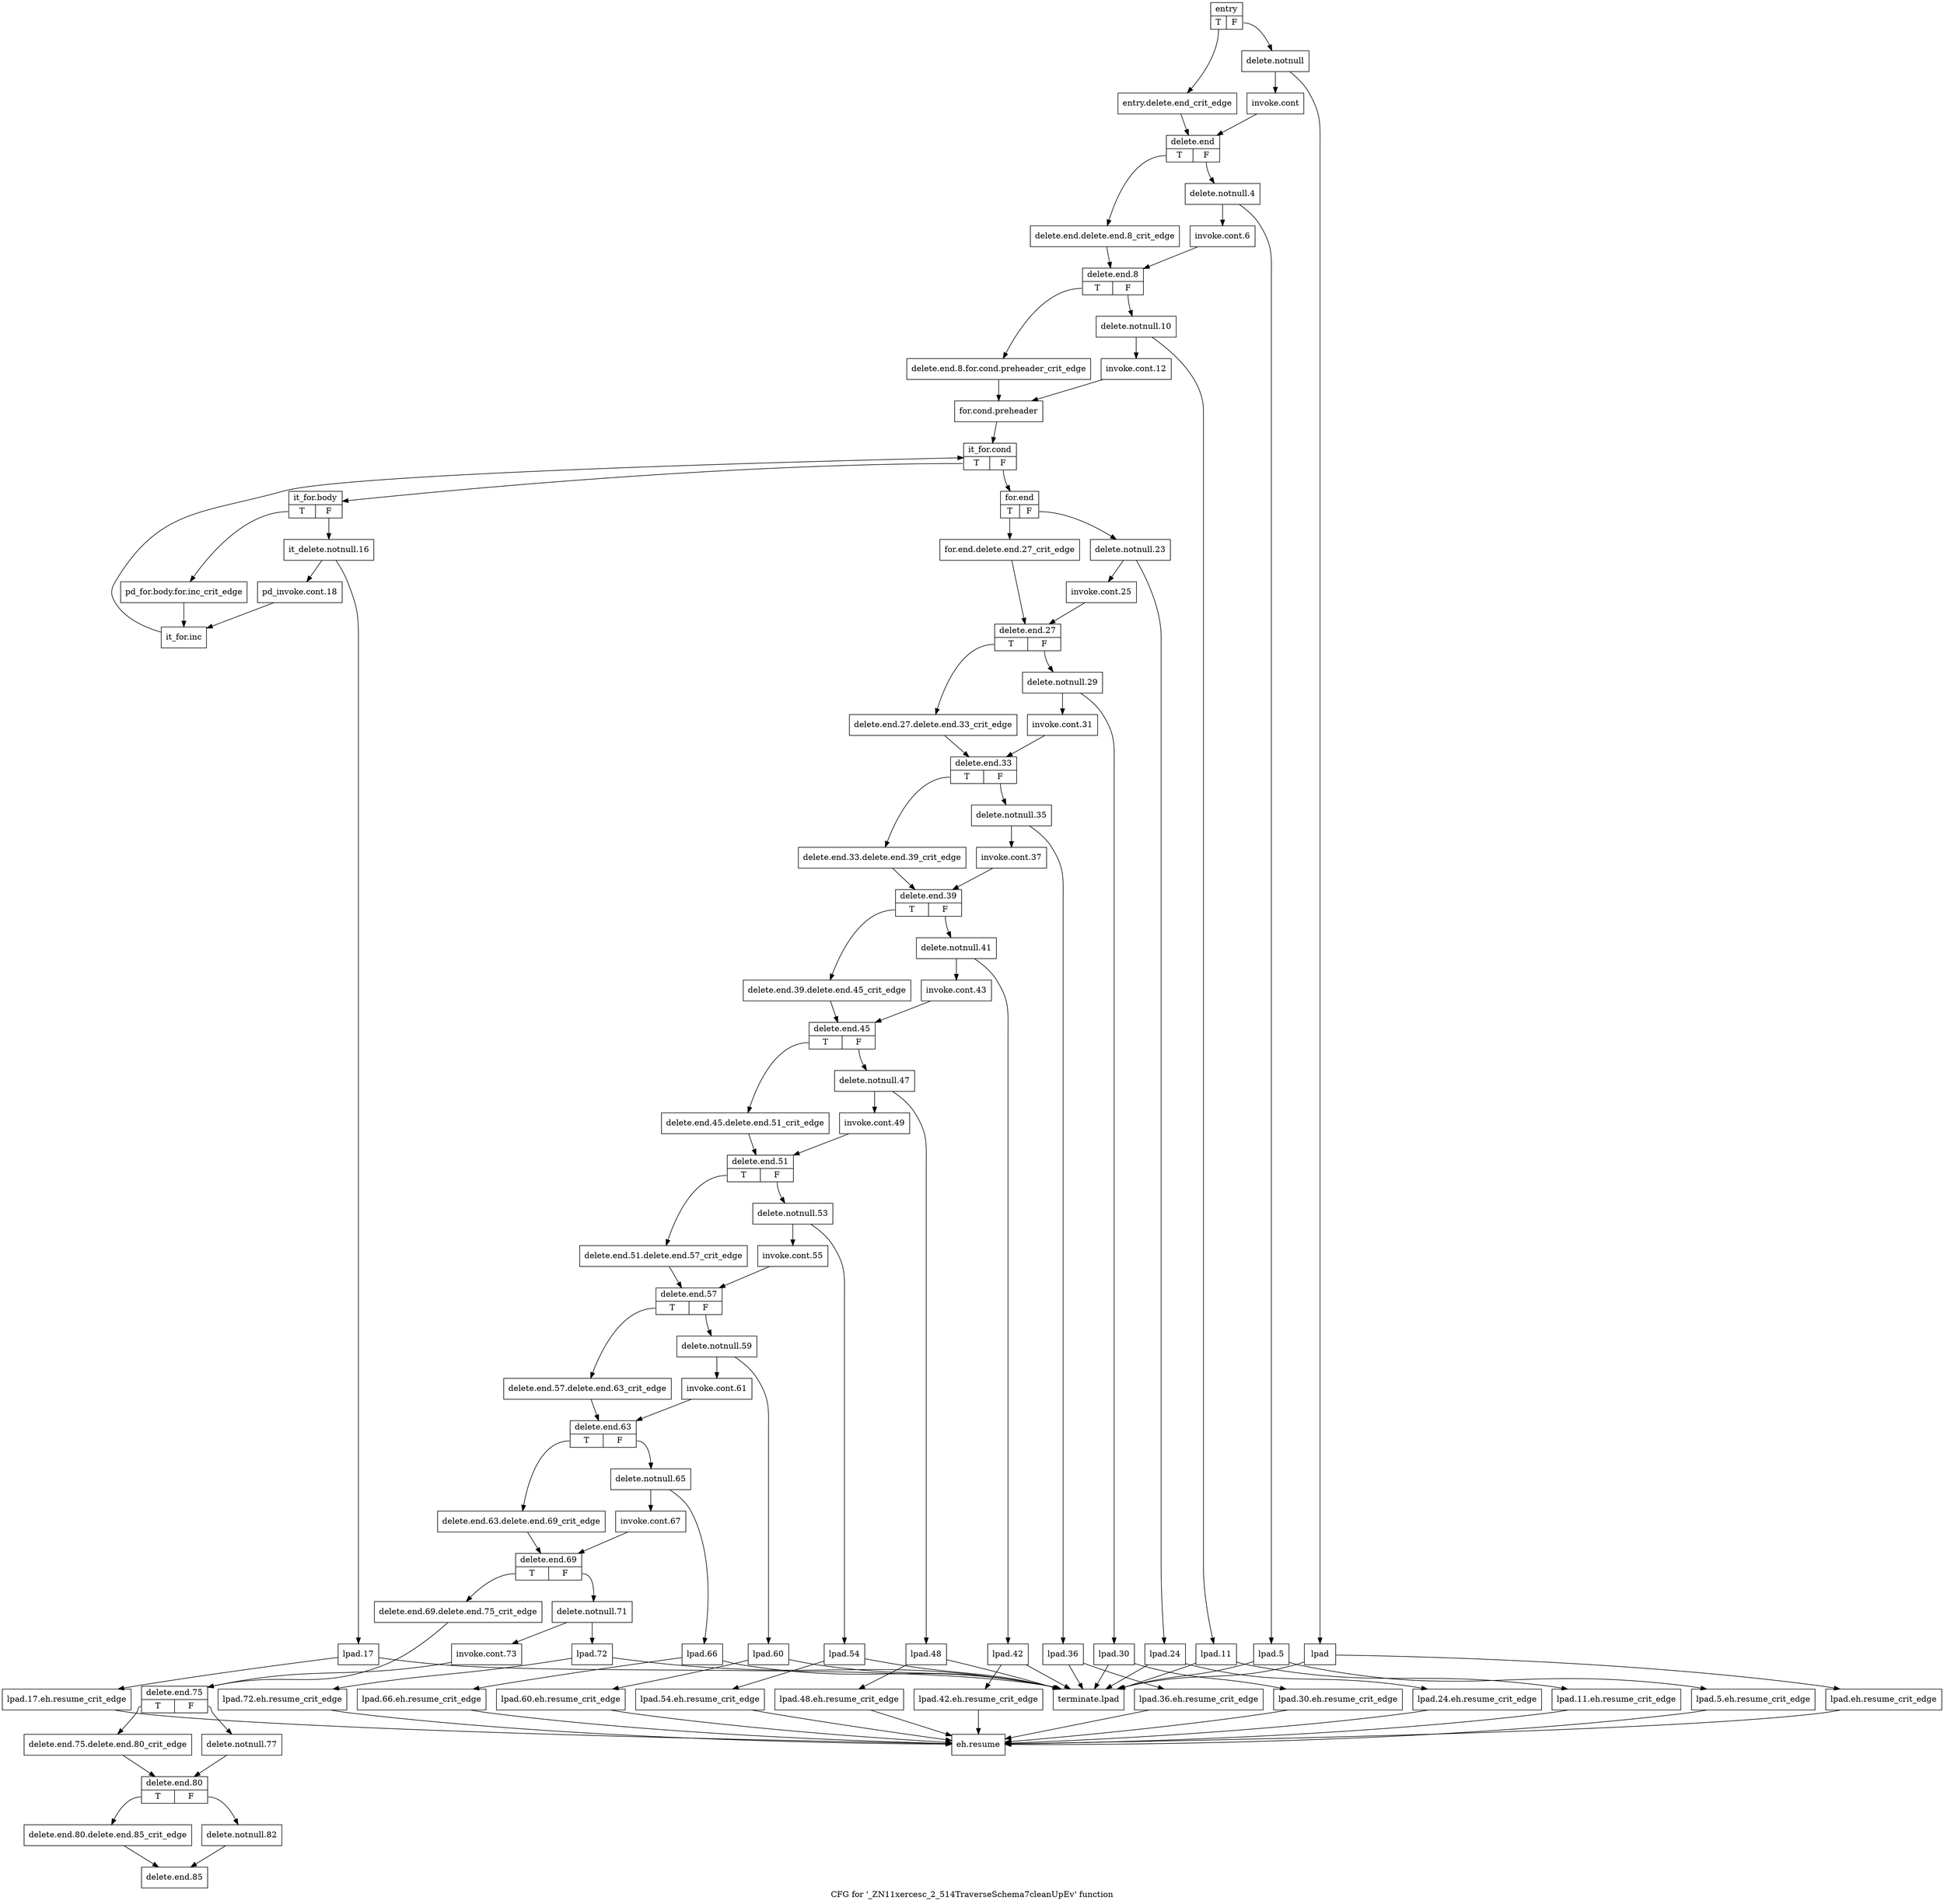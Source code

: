 digraph "CFG for '_ZN11xercesc_2_514TraverseSchema7cleanUpEv' function" {
	label="CFG for '_ZN11xercesc_2_514TraverseSchema7cleanUpEv' function";

	Node0x48b5520 [shape=record,label="{entry|{<s0>T|<s1>F}}"];
	Node0x48b5520:s0 -> Node0x1789e80;
	Node0x48b5520:s1 -> Node0x1789ed0;
	Node0x1789e80 [shape=record,label="{entry.delete.end_crit_edge}"];
	Node0x1789e80 -> Node0x1789f70;
	Node0x1789ed0 [shape=record,label="{delete.notnull}"];
	Node0x1789ed0 -> Node0x1789f20;
	Node0x1789ed0 -> Node0x178a420;
	Node0x1789f20 [shape=record,label="{invoke.cont}"];
	Node0x1789f20 -> Node0x1789f70;
	Node0x1789f70 [shape=record,label="{delete.end|{<s0>T|<s1>F}}"];
	Node0x1789f70:s0 -> Node0x1789fc0;
	Node0x1789f70:s1 -> Node0x178a010;
	Node0x1789fc0 [shape=record,label="{delete.end.delete.end.8_crit_edge}"];
	Node0x1789fc0 -> Node0x178a0b0;
	Node0x178a010 [shape=record,label="{delete.notnull.4}"];
	Node0x178a010 -> Node0x178a060;
	Node0x178a010 -> Node0x178a4c0;
	Node0x178a060 [shape=record,label="{invoke.cont.6}"];
	Node0x178a060 -> Node0x178a0b0;
	Node0x178a0b0 [shape=record,label="{delete.end.8|{<s0>T|<s1>F}}"];
	Node0x178a0b0:s0 -> Node0x178a100;
	Node0x178a0b0:s1 -> Node0x178a150;
	Node0x178a100 [shape=record,label="{delete.end.8.for.cond.preheader_crit_edge}"];
	Node0x178a100 -> Node0x178a1f0;
	Node0x178a150 [shape=record,label="{delete.notnull.10}"];
	Node0x178a150 -> Node0x178a1a0;
	Node0x178a150 -> Node0x178a560;
	Node0x178a1a0 [shape=record,label="{invoke.cont.12}"];
	Node0x178a1a0 -> Node0x178a1f0;
	Node0x178a1f0 [shape=record,label="{for.cond.preheader}"];
	Node0x178a1f0 -> Node0x178a240;
	Node0x178a240 [shape=record,label="{it_for.cond|{<s0>T|<s1>F}}"];
	Node0x178a240:s0 -> Node0x178a290;
	Node0x178a240:s1 -> Node0x178a6a0;
	Node0x178a290 [shape=record,label="{it_for.body|{<s0>T|<s1>F}}"];
	Node0x178a290:s0 -> Node0x178a2e0;
	Node0x178a290:s1 -> Node0x178a330;
	Node0x178a2e0 [shape=record,label="{pd_for.body.for.inc_crit_edge}"];
	Node0x178a2e0 -> Node0x178a3d0;
	Node0x178a330 [shape=record,label="{it_delete.notnull.16}"];
	Node0x178a330 -> Node0x178a380;
	Node0x178a330 -> Node0x178a600;
	Node0x178a380 [shape=record,label="{pd_invoke.cont.18}"];
	Node0x178a380 -> Node0x178a3d0;
	Node0x178a3d0 [shape=record,label="{it_for.inc}"];
	Node0x178a3d0 -> Node0x178a240;
	Node0x178a420 [shape=record,label="{lpad}"];
	Node0x178a420 -> Node0x178a470;
	Node0x178a420 -> Node0x178ba00;
	Node0x178a470 [shape=record,label="{lpad.eh.resume_crit_edge}"];
	Node0x178a470 -> Node0x178b9b0;
	Node0x178a4c0 [shape=record,label="{lpad.5}"];
	Node0x178a4c0 -> Node0x178a510;
	Node0x178a4c0 -> Node0x178ba00;
	Node0x178a510 [shape=record,label="{lpad.5.eh.resume_crit_edge}"];
	Node0x178a510 -> Node0x178b9b0;
	Node0x178a560 [shape=record,label="{lpad.11}"];
	Node0x178a560 -> Node0x178a5b0;
	Node0x178a560 -> Node0x178ba00;
	Node0x178a5b0 [shape=record,label="{lpad.11.eh.resume_crit_edge}"];
	Node0x178a5b0 -> Node0x178b9b0;
	Node0x178a600 [shape=record,label="{lpad.17}"];
	Node0x178a600 -> Node0x178a650;
	Node0x178a600 -> Node0x178ba00;
	Node0x178a650 [shape=record,label="{lpad.17.eh.resume_crit_edge}"];
	Node0x178a650 -> Node0x178b9b0;
	Node0x178a6a0 [shape=record,label="{for.end|{<s0>T|<s1>F}}"];
	Node0x178a6a0:s0 -> Node0x178a6f0;
	Node0x178a6a0:s1 -> Node0x178a740;
	Node0x178a6f0 [shape=record,label="{for.end.delete.end.27_crit_edge}"];
	Node0x178a6f0 -> Node0x178a7e0;
	Node0x178a740 [shape=record,label="{delete.notnull.23}"];
	Node0x178a740 -> Node0x178a790;
	Node0x178a740 -> Node0x178b410;
	Node0x178a790 [shape=record,label="{invoke.cont.25}"];
	Node0x178a790 -> Node0x178a7e0;
	Node0x178a7e0 [shape=record,label="{delete.end.27|{<s0>T|<s1>F}}"];
	Node0x178a7e0:s0 -> Node0x178a830;
	Node0x178a7e0:s1 -> Node0x178a880;
	Node0x178a830 [shape=record,label="{delete.end.27.delete.end.33_crit_edge}"];
	Node0x178a830 -> Node0x178a920;
	Node0x178a880 [shape=record,label="{delete.notnull.29}"];
	Node0x178a880 -> Node0x178a8d0;
	Node0x178a880 -> Node0x178b4b0;
	Node0x178a8d0 [shape=record,label="{invoke.cont.31}"];
	Node0x178a8d0 -> Node0x178a920;
	Node0x178a920 [shape=record,label="{delete.end.33|{<s0>T|<s1>F}}"];
	Node0x178a920:s0 -> Node0x178a970;
	Node0x178a920:s1 -> Node0x178a9c0;
	Node0x178a970 [shape=record,label="{delete.end.33.delete.end.39_crit_edge}"];
	Node0x178a970 -> Node0x178aa60;
	Node0x178a9c0 [shape=record,label="{delete.notnull.35}"];
	Node0x178a9c0 -> Node0x178aa10;
	Node0x178a9c0 -> Node0x178b550;
	Node0x178aa10 [shape=record,label="{invoke.cont.37}"];
	Node0x178aa10 -> Node0x178aa60;
	Node0x178aa60 [shape=record,label="{delete.end.39|{<s0>T|<s1>F}}"];
	Node0x178aa60:s0 -> Node0x178aab0;
	Node0x178aa60:s1 -> Node0x178ab00;
	Node0x178aab0 [shape=record,label="{delete.end.39.delete.end.45_crit_edge}"];
	Node0x178aab0 -> Node0x178aba0;
	Node0x178ab00 [shape=record,label="{delete.notnull.41}"];
	Node0x178ab00 -> Node0x178ab50;
	Node0x178ab00 -> Node0x178b5f0;
	Node0x178ab50 [shape=record,label="{invoke.cont.43}"];
	Node0x178ab50 -> Node0x178aba0;
	Node0x178aba0 [shape=record,label="{delete.end.45|{<s0>T|<s1>F}}"];
	Node0x178aba0:s0 -> Node0x178abf0;
	Node0x178aba0:s1 -> Node0x178ac40;
	Node0x178abf0 [shape=record,label="{delete.end.45.delete.end.51_crit_edge}"];
	Node0x178abf0 -> Node0x178ace0;
	Node0x178ac40 [shape=record,label="{delete.notnull.47}"];
	Node0x178ac40 -> Node0x178ac90;
	Node0x178ac40 -> Node0x178b690;
	Node0x178ac90 [shape=record,label="{invoke.cont.49}"];
	Node0x178ac90 -> Node0x178ace0;
	Node0x178ace0 [shape=record,label="{delete.end.51|{<s0>T|<s1>F}}"];
	Node0x178ace0:s0 -> Node0x178ad30;
	Node0x178ace0:s1 -> Node0x178ad80;
	Node0x178ad30 [shape=record,label="{delete.end.51.delete.end.57_crit_edge}"];
	Node0x178ad30 -> Node0x178ae20;
	Node0x178ad80 [shape=record,label="{delete.notnull.53}"];
	Node0x178ad80 -> Node0x178add0;
	Node0x178ad80 -> Node0x178b730;
	Node0x178add0 [shape=record,label="{invoke.cont.55}"];
	Node0x178add0 -> Node0x178ae20;
	Node0x178ae20 [shape=record,label="{delete.end.57|{<s0>T|<s1>F}}"];
	Node0x178ae20:s0 -> Node0x178ae70;
	Node0x178ae20:s1 -> Node0x178aec0;
	Node0x178ae70 [shape=record,label="{delete.end.57.delete.end.63_crit_edge}"];
	Node0x178ae70 -> Node0x178af60;
	Node0x178aec0 [shape=record,label="{delete.notnull.59}"];
	Node0x178aec0 -> Node0x178af10;
	Node0x178aec0 -> Node0x178b7d0;
	Node0x178af10 [shape=record,label="{invoke.cont.61}"];
	Node0x178af10 -> Node0x178af60;
	Node0x178af60 [shape=record,label="{delete.end.63|{<s0>T|<s1>F}}"];
	Node0x178af60:s0 -> Node0x178afb0;
	Node0x178af60:s1 -> Node0x178b000;
	Node0x178afb0 [shape=record,label="{delete.end.63.delete.end.69_crit_edge}"];
	Node0x178afb0 -> Node0x178b0a0;
	Node0x178b000 [shape=record,label="{delete.notnull.65}"];
	Node0x178b000 -> Node0x178b050;
	Node0x178b000 -> Node0x178b870;
	Node0x178b050 [shape=record,label="{invoke.cont.67}"];
	Node0x178b050 -> Node0x178b0a0;
	Node0x178b0a0 [shape=record,label="{delete.end.69|{<s0>T|<s1>F}}"];
	Node0x178b0a0:s0 -> Node0x178b0f0;
	Node0x178b0a0:s1 -> Node0x178b140;
	Node0x178b0f0 [shape=record,label="{delete.end.69.delete.end.75_crit_edge}"];
	Node0x178b0f0 -> Node0x178b1e0;
	Node0x178b140 [shape=record,label="{delete.notnull.71}"];
	Node0x178b140 -> Node0x178b190;
	Node0x178b140 -> Node0x178b910;
	Node0x178b190 [shape=record,label="{invoke.cont.73}"];
	Node0x178b190 -> Node0x178b1e0;
	Node0x178b1e0 [shape=record,label="{delete.end.75|{<s0>T|<s1>F}}"];
	Node0x178b1e0:s0 -> Node0x178b230;
	Node0x178b1e0:s1 -> Node0x178b280;
	Node0x178b230 [shape=record,label="{delete.end.75.delete.end.80_crit_edge}"];
	Node0x178b230 -> Node0x178b2d0;
	Node0x178b280 [shape=record,label="{delete.notnull.77}"];
	Node0x178b280 -> Node0x178b2d0;
	Node0x178b2d0 [shape=record,label="{delete.end.80|{<s0>T|<s1>F}}"];
	Node0x178b2d0:s0 -> Node0x178b320;
	Node0x178b2d0:s1 -> Node0x178b370;
	Node0x178b320 [shape=record,label="{delete.end.80.delete.end.85_crit_edge}"];
	Node0x178b320 -> Node0x178b3c0;
	Node0x178b370 [shape=record,label="{delete.notnull.82}"];
	Node0x178b370 -> Node0x178b3c0;
	Node0x178b3c0 [shape=record,label="{delete.end.85}"];
	Node0x178b410 [shape=record,label="{lpad.24}"];
	Node0x178b410 -> Node0x178b460;
	Node0x178b410 -> Node0x178ba00;
	Node0x178b460 [shape=record,label="{lpad.24.eh.resume_crit_edge}"];
	Node0x178b460 -> Node0x178b9b0;
	Node0x178b4b0 [shape=record,label="{lpad.30}"];
	Node0x178b4b0 -> Node0x178b500;
	Node0x178b4b0 -> Node0x178ba00;
	Node0x178b500 [shape=record,label="{lpad.30.eh.resume_crit_edge}"];
	Node0x178b500 -> Node0x178b9b0;
	Node0x178b550 [shape=record,label="{lpad.36}"];
	Node0x178b550 -> Node0x178b5a0;
	Node0x178b550 -> Node0x178ba00;
	Node0x178b5a0 [shape=record,label="{lpad.36.eh.resume_crit_edge}"];
	Node0x178b5a0 -> Node0x178b9b0;
	Node0x178b5f0 [shape=record,label="{lpad.42}"];
	Node0x178b5f0 -> Node0x178b640;
	Node0x178b5f0 -> Node0x178ba00;
	Node0x178b640 [shape=record,label="{lpad.42.eh.resume_crit_edge}"];
	Node0x178b640 -> Node0x178b9b0;
	Node0x178b690 [shape=record,label="{lpad.48}"];
	Node0x178b690 -> Node0x178b6e0;
	Node0x178b690 -> Node0x178ba00;
	Node0x178b6e0 [shape=record,label="{lpad.48.eh.resume_crit_edge}"];
	Node0x178b6e0 -> Node0x178b9b0;
	Node0x178b730 [shape=record,label="{lpad.54}"];
	Node0x178b730 -> Node0x178b780;
	Node0x178b730 -> Node0x178ba00;
	Node0x178b780 [shape=record,label="{lpad.54.eh.resume_crit_edge}"];
	Node0x178b780 -> Node0x178b9b0;
	Node0x178b7d0 [shape=record,label="{lpad.60}"];
	Node0x178b7d0 -> Node0x178b820;
	Node0x178b7d0 -> Node0x178ba00;
	Node0x178b820 [shape=record,label="{lpad.60.eh.resume_crit_edge}"];
	Node0x178b820 -> Node0x178b9b0;
	Node0x178b870 [shape=record,label="{lpad.66}"];
	Node0x178b870 -> Node0x178b8c0;
	Node0x178b870 -> Node0x178ba00;
	Node0x178b8c0 [shape=record,label="{lpad.66.eh.resume_crit_edge}"];
	Node0x178b8c0 -> Node0x178b9b0;
	Node0x178b910 [shape=record,label="{lpad.72}"];
	Node0x178b910 -> Node0x178b960;
	Node0x178b910 -> Node0x178ba00;
	Node0x178b960 [shape=record,label="{lpad.72.eh.resume_crit_edge}"];
	Node0x178b960 -> Node0x178b9b0;
	Node0x178b9b0 [shape=record,label="{eh.resume}"];
	Node0x178ba00 [shape=record,label="{terminate.lpad}"];
}
